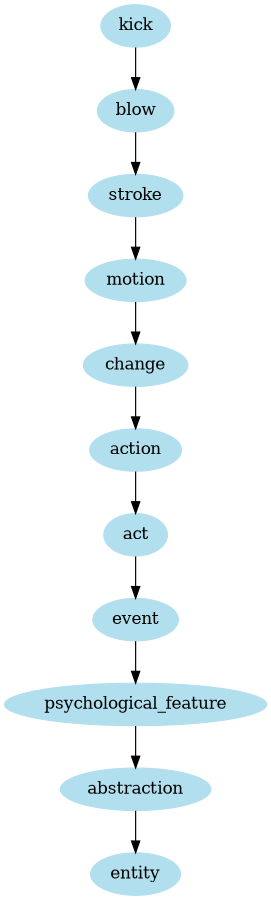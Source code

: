 digraph unix {
	node [color=lightblue2 style=filled]
	size="6,6"
	kick -> blow
	blow -> stroke
	stroke -> motion
	motion -> change
	change -> action
	action -> act
	act -> event
	event -> psychological_feature
	psychological_feature -> abstraction
	abstraction -> entity
}

